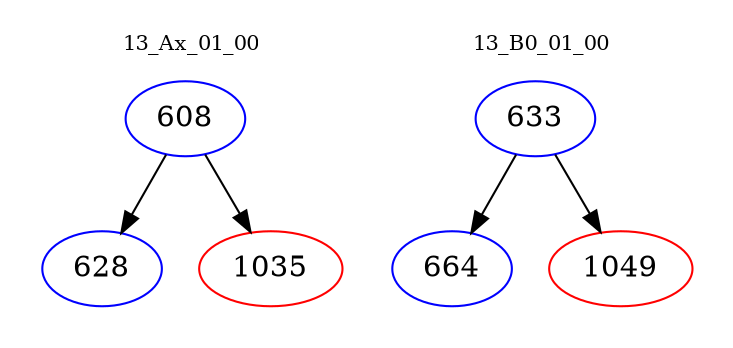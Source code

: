 digraph{
subgraph cluster_0 {
color = white
label = "13_Ax_01_00";
fontsize=10;
T0_608 [label="608", color="blue"]
T0_608 -> T0_628 [color="black"]
T0_628 [label="628", color="blue"]
T0_608 -> T0_1035 [color="black"]
T0_1035 [label="1035", color="red"]
}
subgraph cluster_1 {
color = white
label = "13_B0_01_00";
fontsize=10;
T1_633 [label="633", color="blue"]
T1_633 -> T1_664 [color="black"]
T1_664 [label="664", color="blue"]
T1_633 -> T1_1049 [color="black"]
T1_1049 [label="1049", color="red"]
}
}
